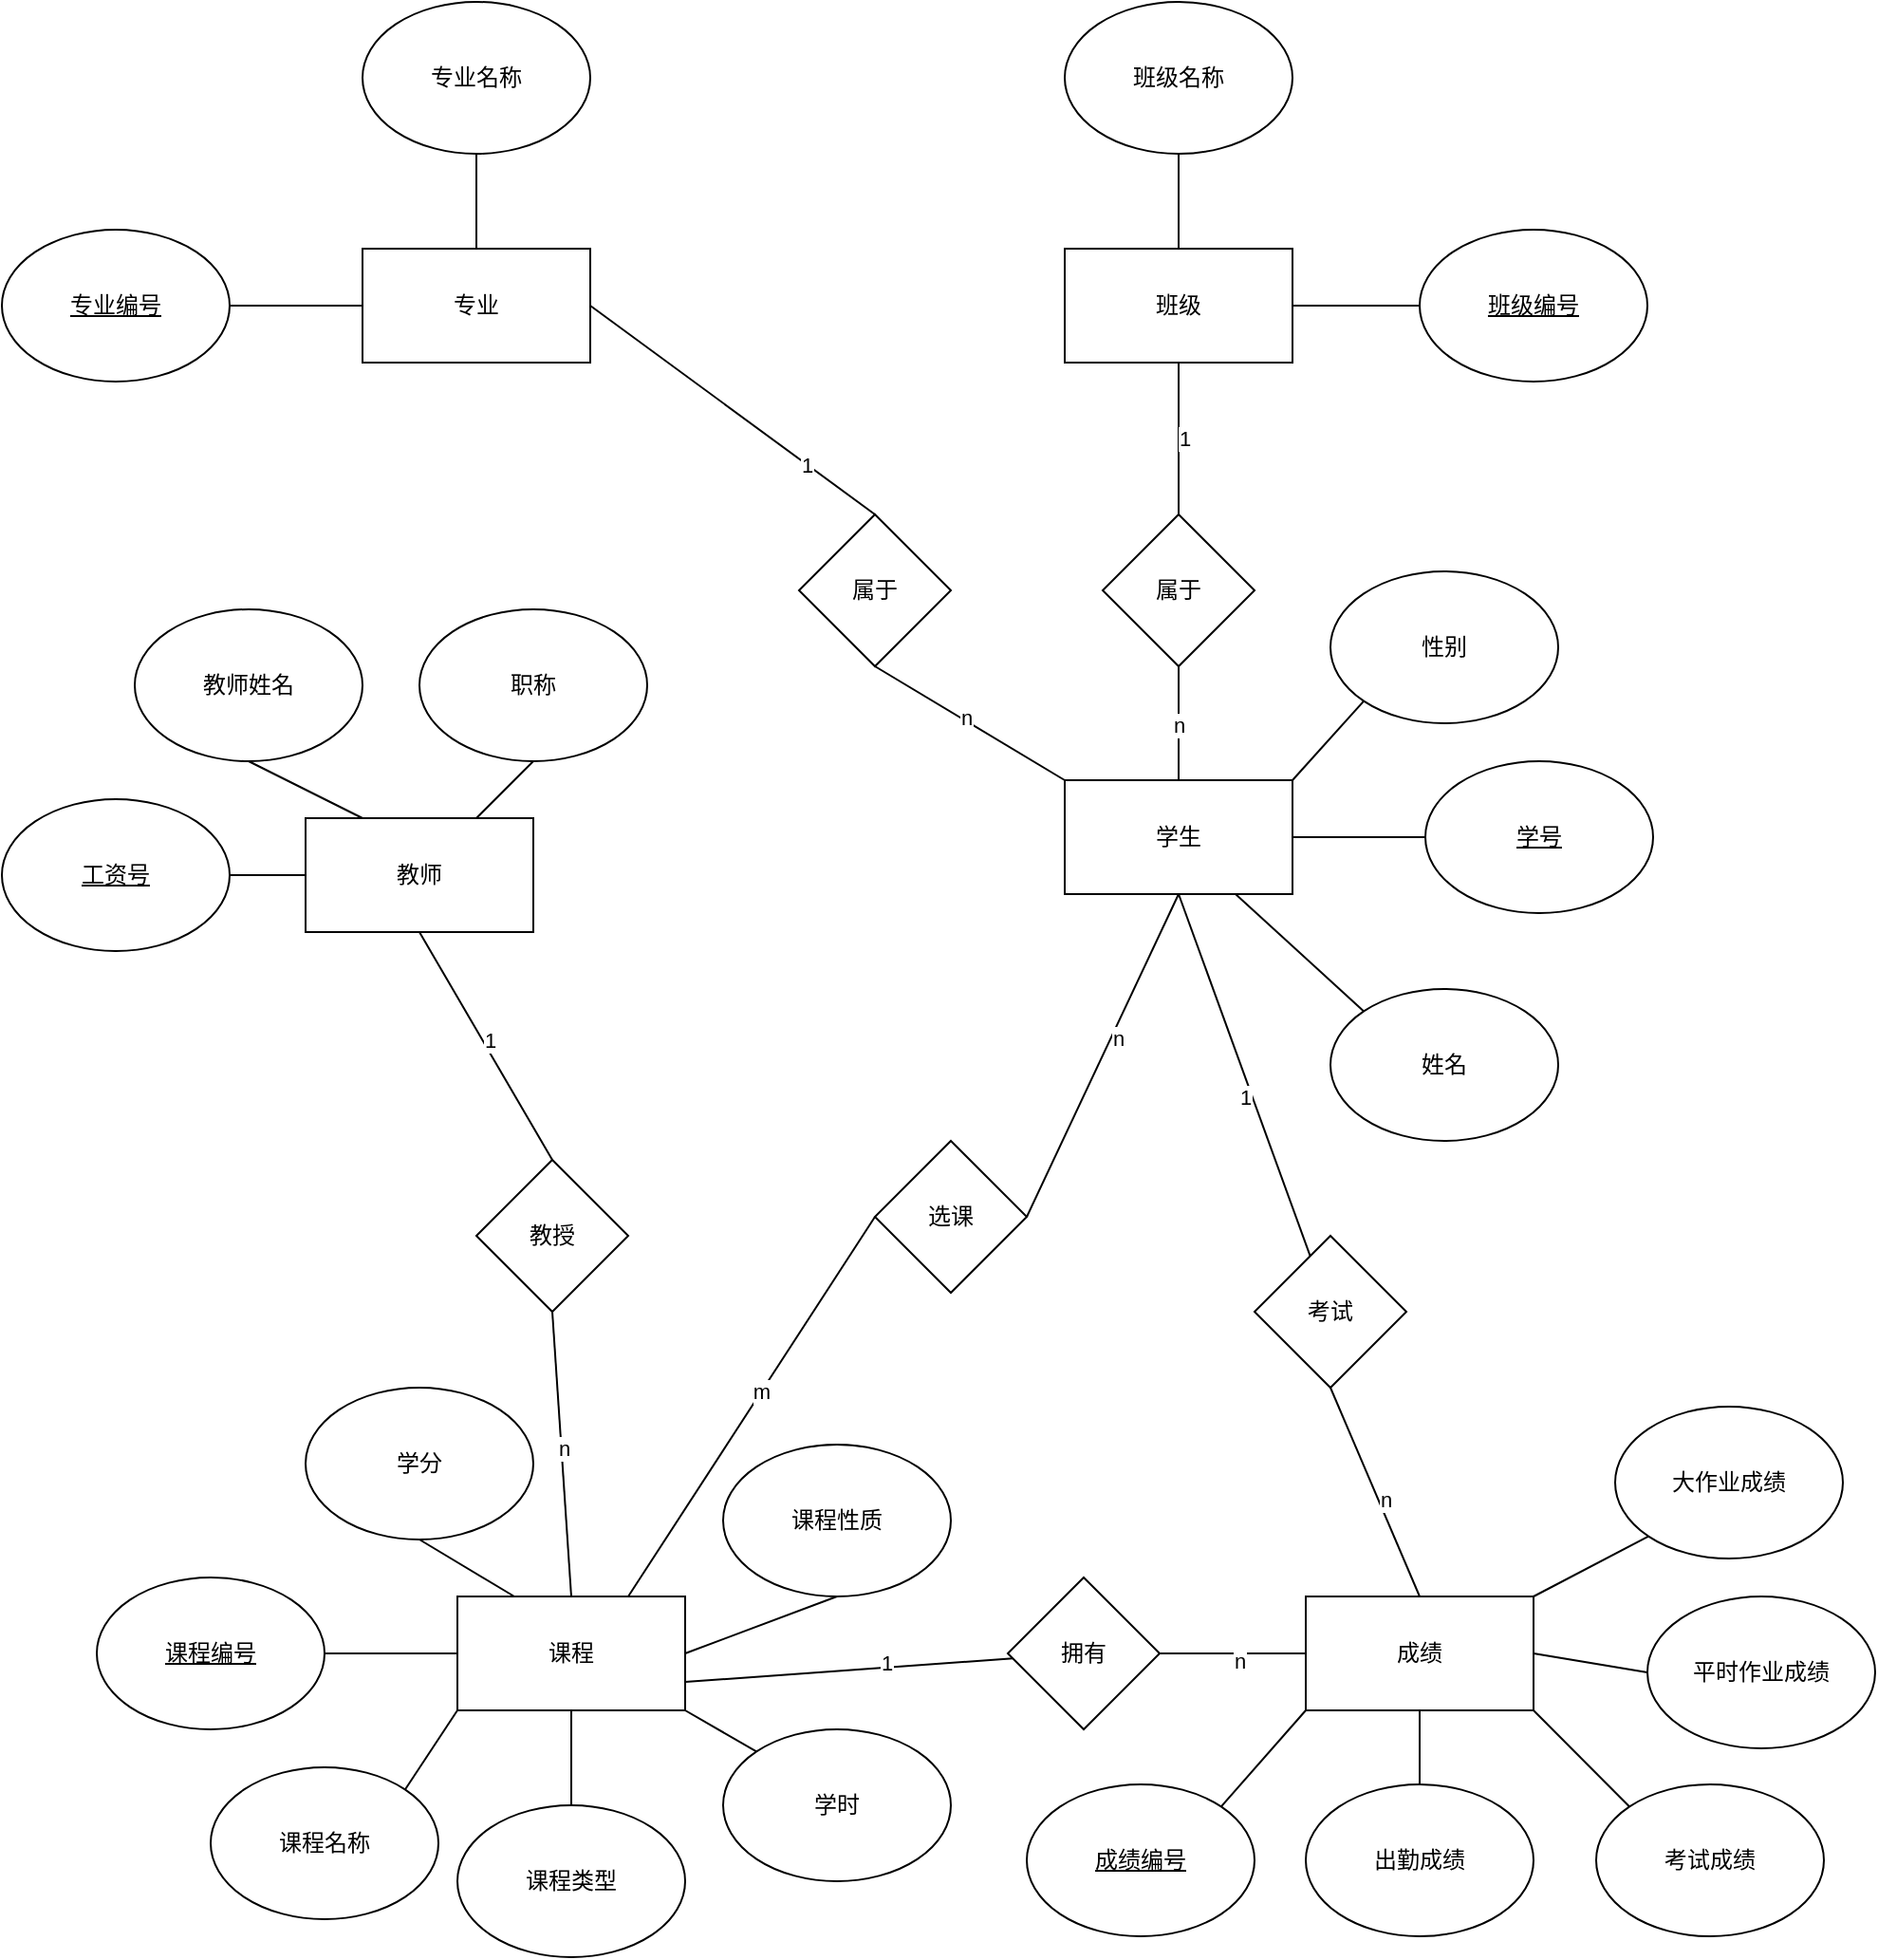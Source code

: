 <mxfile version="27.0.6">
  <diagram name="第 1 页" id="GvJR7VOXR4qqhAL0eQvn">
    <mxGraphModel dx="1688" dy="926" grid="1" gridSize="10" guides="1" tooltips="1" connect="1" arrows="1" fold="1" page="1" pageScale="1" pageWidth="827" pageHeight="1169" math="0" shadow="0">
      <root>
        <mxCell id="0" />
        <mxCell id="1" parent="0" />
        <mxCell id="7wuHAryeXYasHfljJOPp-5" style="rounded=0;orthogonalLoop=1;jettySize=auto;html=1;exitX=0;exitY=0.5;exitDx=0;exitDy=0;endArrow=none;startFill=0;" edge="1" parent="1" source="7wuHAryeXYasHfljJOPp-1" target="7wuHAryeXYasHfljJOPp-2">
          <mxGeometry relative="1" as="geometry" />
        </mxCell>
        <mxCell id="7wuHAryeXYasHfljJOPp-6" style="rounded=0;orthogonalLoop=1;jettySize=auto;html=1;exitX=0.75;exitY=0;exitDx=0;exitDy=0;entryX=0.5;entryY=1;entryDx=0;entryDy=0;endArrow=none;startFill=0;" edge="1" parent="1" source="7wuHAryeXYasHfljJOPp-1" target="7wuHAryeXYasHfljJOPp-4">
          <mxGeometry relative="1" as="geometry" />
        </mxCell>
        <mxCell id="7wuHAryeXYasHfljJOPp-7" style="rounded=0;orthogonalLoop=1;jettySize=auto;html=1;exitX=0.25;exitY=0;exitDx=0;exitDy=0;entryX=0.5;entryY=1;entryDx=0;entryDy=0;endArrow=none;startFill=0;" edge="1" parent="1" source="7wuHAryeXYasHfljJOPp-1" target="7wuHAryeXYasHfljJOPp-3">
          <mxGeometry relative="1" as="geometry" />
        </mxCell>
        <mxCell id="7wuHAryeXYasHfljJOPp-50" style="rounded=0;orthogonalLoop=1;jettySize=auto;html=1;exitX=0.5;exitY=1;exitDx=0;exitDy=0;entryX=0.5;entryY=0;entryDx=0;entryDy=0;endArrow=none;startFill=0;" edge="1" parent="1" source="7wuHAryeXYasHfljJOPp-1" target="7wuHAryeXYasHfljJOPp-49">
          <mxGeometry relative="1" as="geometry" />
        </mxCell>
        <mxCell id="7wuHAryeXYasHfljJOPp-52" value="1" style="edgeLabel;html=1;align=center;verticalAlign=middle;resizable=0;points=[];" vertex="1" connectable="0" parent="7wuHAryeXYasHfljJOPp-50">
          <mxGeometry x="-0.036" y="3" relative="1" as="geometry">
            <mxPoint as="offset" />
          </mxGeometry>
        </mxCell>
        <mxCell id="7wuHAryeXYasHfljJOPp-1" value="教师" style="rounded=0;whiteSpace=wrap;html=1;" vertex="1" parent="1">
          <mxGeometry x="180" y="580" width="120" height="60" as="geometry" />
        </mxCell>
        <mxCell id="7wuHAryeXYasHfljJOPp-2" value="工资号" style="ellipse;whiteSpace=wrap;html=1;fontStyle=4" vertex="1" parent="1">
          <mxGeometry x="20" y="570" width="120" height="80" as="geometry" />
        </mxCell>
        <mxCell id="7wuHAryeXYasHfljJOPp-3" value="教师姓名" style="ellipse;whiteSpace=wrap;html=1;" vertex="1" parent="1">
          <mxGeometry x="90" y="470" width="120" height="80" as="geometry" />
        </mxCell>
        <mxCell id="7wuHAryeXYasHfljJOPp-4" value="职称" style="ellipse;whiteSpace=wrap;html=1;" vertex="1" parent="1">
          <mxGeometry x="240" y="470" width="120" height="80" as="geometry" />
        </mxCell>
        <mxCell id="7wuHAryeXYasHfljJOPp-33" style="rounded=0;orthogonalLoop=1;jettySize=auto;html=1;exitX=1;exitY=0;exitDx=0;exitDy=0;entryX=0;entryY=1;entryDx=0;entryDy=0;endArrow=none;startFill=0;" edge="1" parent="1" source="7wuHAryeXYasHfljJOPp-8" target="7wuHAryeXYasHfljJOPp-11">
          <mxGeometry relative="1" as="geometry" />
        </mxCell>
        <mxCell id="7wuHAryeXYasHfljJOPp-34" style="rounded=0;orthogonalLoop=1;jettySize=auto;html=1;exitX=1;exitY=0.5;exitDx=0;exitDy=0;entryX=0;entryY=0.5;entryDx=0;entryDy=0;endArrow=none;startFill=0;" edge="1" parent="1" source="7wuHAryeXYasHfljJOPp-8" target="7wuHAryeXYasHfljJOPp-9">
          <mxGeometry relative="1" as="geometry" />
        </mxCell>
        <mxCell id="7wuHAryeXYasHfljJOPp-35" style="rounded=0;orthogonalLoop=1;jettySize=auto;html=1;exitX=0.75;exitY=1;exitDx=0;exitDy=0;entryX=0;entryY=0;entryDx=0;entryDy=0;endArrow=none;startFill=0;" edge="1" parent="1" source="7wuHAryeXYasHfljJOPp-8" target="7wuHAryeXYasHfljJOPp-10">
          <mxGeometry relative="1" as="geometry" />
        </mxCell>
        <mxCell id="7wuHAryeXYasHfljJOPp-64" style="rounded=0;orthogonalLoop=1;jettySize=auto;html=1;exitX=0.5;exitY=1;exitDx=0;exitDy=0;endArrow=none;startFill=0;" edge="1" parent="1" source="7wuHAryeXYasHfljJOPp-8" target="7wuHAryeXYasHfljJOPp-60">
          <mxGeometry relative="1" as="geometry" />
        </mxCell>
        <mxCell id="7wuHAryeXYasHfljJOPp-68" value="1" style="edgeLabel;html=1;align=center;verticalAlign=middle;resizable=0;points=[];" vertex="1" connectable="0" parent="7wuHAryeXYasHfljJOPp-64">
          <mxGeometry x="0.11" y="-4" relative="1" as="geometry">
            <mxPoint as="offset" />
          </mxGeometry>
        </mxCell>
        <mxCell id="7wuHAryeXYasHfljJOPp-8" value="学生" style="rounded=0;whiteSpace=wrap;html=1;" vertex="1" parent="1">
          <mxGeometry x="580" y="560" width="120" height="60" as="geometry" />
        </mxCell>
        <mxCell id="7wuHAryeXYasHfljJOPp-9" value="学号" style="ellipse;whiteSpace=wrap;html=1;fontStyle=4" vertex="1" parent="1">
          <mxGeometry x="770" y="550" width="120" height="80" as="geometry" />
        </mxCell>
        <mxCell id="7wuHAryeXYasHfljJOPp-10" value="姓名" style="ellipse;whiteSpace=wrap;html=1;" vertex="1" parent="1">
          <mxGeometry x="720" y="670" width="120" height="80" as="geometry" />
        </mxCell>
        <mxCell id="7wuHAryeXYasHfljJOPp-11" value="性别" style="ellipse;whiteSpace=wrap;html=1;" vertex="1" parent="1">
          <mxGeometry x="720" y="450" width="120" height="80" as="geometry" />
        </mxCell>
        <mxCell id="7wuHAryeXYasHfljJOPp-15" style="edgeStyle=orthogonalEdgeStyle;rounded=0;orthogonalLoop=1;jettySize=auto;html=1;exitX=0.5;exitY=0;exitDx=0;exitDy=0;entryX=0.5;entryY=1;entryDx=0;entryDy=0;endArrow=none;startFill=0;" edge="1" parent="1" source="7wuHAryeXYasHfljJOPp-12" target="7wuHAryeXYasHfljJOPp-14">
          <mxGeometry relative="1" as="geometry" />
        </mxCell>
        <mxCell id="7wuHAryeXYasHfljJOPp-16" style="edgeStyle=orthogonalEdgeStyle;rounded=0;orthogonalLoop=1;jettySize=auto;html=1;exitX=1;exitY=0.5;exitDx=0;exitDy=0;endArrow=none;startFill=0;" edge="1" parent="1" source="7wuHAryeXYasHfljJOPp-12" target="7wuHAryeXYasHfljJOPp-13">
          <mxGeometry relative="1" as="geometry" />
        </mxCell>
        <mxCell id="7wuHAryeXYasHfljJOPp-12" value="班级" style="rounded=0;whiteSpace=wrap;html=1;" vertex="1" parent="1">
          <mxGeometry x="580" y="280" width="120" height="60" as="geometry" />
        </mxCell>
        <mxCell id="7wuHAryeXYasHfljJOPp-13" value="班级编号" style="ellipse;whiteSpace=wrap;html=1;fontStyle=4" vertex="1" parent="1">
          <mxGeometry x="767" y="270" width="120" height="80" as="geometry" />
        </mxCell>
        <mxCell id="7wuHAryeXYasHfljJOPp-14" value="班级名称" style="ellipse;whiteSpace=wrap;html=1;" vertex="1" parent="1">
          <mxGeometry x="580" y="150" width="120" height="80" as="geometry" />
        </mxCell>
        <mxCell id="7wuHAryeXYasHfljJOPp-17" style="edgeStyle=orthogonalEdgeStyle;rounded=0;orthogonalLoop=1;jettySize=auto;html=1;exitX=0.5;exitY=0;exitDx=0;exitDy=0;entryX=0.5;entryY=1;entryDx=0;entryDy=0;endArrow=none;startFill=0;" edge="1" parent="1" source="7wuHAryeXYasHfljJOPp-19" target="7wuHAryeXYasHfljJOPp-21">
          <mxGeometry relative="1" as="geometry" />
        </mxCell>
        <mxCell id="7wuHAryeXYasHfljJOPp-22" style="edgeStyle=orthogonalEdgeStyle;rounded=0;orthogonalLoop=1;jettySize=auto;html=1;exitX=0;exitY=0.5;exitDx=0;exitDy=0;entryX=1;entryY=0.5;entryDx=0;entryDy=0;endArrow=none;startFill=0;" edge="1" parent="1" source="7wuHAryeXYasHfljJOPp-19" target="7wuHAryeXYasHfljJOPp-20">
          <mxGeometry relative="1" as="geometry" />
        </mxCell>
        <mxCell id="7wuHAryeXYasHfljJOPp-19" value="专业" style="rounded=0;whiteSpace=wrap;html=1;" vertex="1" parent="1">
          <mxGeometry x="210" y="280" width="120" height="60" as="geometry" />
        </mxCell>
        <mxCell id="7wuHAryeXYasHfljJOPp-20" value="专业编号" style="ellipse;whiteSpace=wrap;html=1;fontStyle=4" vertex="1" parent="1">
          <mxGeometry x="20" y="270" width="120" height="80" as="geometry" />
        </mxCell>
        <mxCell id="7wuHAryeXYasHfljJOPp-21" value="专业名称" style="ellipse;whiteSpace=wrap;html=1;" vertex="1" parent="1">
          <mxGeometry x="210" y="150" width="120" height="80" as="geometry" />
        </mxCell>
        <mxCell id="7wuHAryeXYasHfljJOPp-25" style="edgeStyle=orthogonalEdgeStyle;rounded=0;orthogonalLoop=1;jettySize=auto;html=1;exitX=0.5;exitY=0;exitDx=0;exitDy=0;entryX=0.5;entryY=1;entryDx=0;entryDy=0;endArrow=none;startFill=0;" edge="1" parent="1" source="7wuHAryeXYasHfljJOPp-23" target="7wuHAryeXYasHfljJOPp-12">
          <mxGeometry relative="1" as="geometry" />
        </mxCell>
        <mxCell id="7wuHAryeXYasHfljJOPp-27" value="1" style="edgeLabel;html=1;align=center;verticalAlign=middle;resizable=0;points=[];" vertex="1" connectable="0" parent="7wuHAryeXYasHfljJOPp-25">
          <mxGeometry x="0.018" y="-3" relative="1" as="geometry">
            <mxPoint as="offset" />
          </mxGeometry>
        </mxCell>
        <mxCell id="7wuHAryeXYasHfljJOPp-23" value="属于" style="rhombus;whiteSpace=wrap;html=1;" vertex="1" parent="1">
          <mxGeometry x="600" y="420" width="80" height="80" as="geometry" />
        </mxCell>
        <mxCell id="7wuHAryeXYasHfljJOPp-24" style="edgeStyle=orthogonalEdgeStyle;rounded=0;orthogonalLoop=1;jettySize=auto;html=1;exitX=0.5;exitY=0;exitDx=0;exitDy=0;entryX=0.5;entryY=1;entryDx=0;entryDy=0;endArrow=none;startFill=0;" edge="1" parent="1" source="7wuHAryeXYasHfljJOPp-8" target="7wuHAryeXYasHfljJOPp-23">
          <mxGeometry relative="1" as="geometry">
            <mxPoint x="640" y="520" as="targetPoint" />
          </mxGeometry>
        </mxCell>
        <mxCell id="7wuHAryeXYasHfljJOPp-26" value="n" style="edgeLabel;html=1;align=center;verticalAlign=middle;resizable=0;points=[];" vertex="1" connectable="0" parent="7wuHAryeXYasHfljJOPp-24">
          <mxGeometry x="-0.035" relative="1" as="geometry">
            <mxPoint as="offset" />
          </mxGeometry>
        </mxCell>
        <mxCell id="7wuHAryeXYasHfljJOPp-29" style="rounded=0;orthogonalLoop=1;jettySize=auto;html=1;exitX=0.5;exitY=1;exitDx=0;exitDy=0;entryX=0;entryY=0;entryDx=0;entryDy=0;endArrow=none;startFill=0;" edge="1" parent="1" source="7wuHAryeXYasHfljJOPp-28" target="7wuHAryeXYasHfljJOPp-8">
          <mxGeometry relative="1" as="geometry" />
        </mxCell>
        <mxCell id="7wuHAryeXYasHfljJOPp-32" value="n" style="edgeLabel;html=1;align=center;verticalAlign=middle;resizable=0;points=[];" vertex="1" connectable="0" parent="7wuHAryeXYasHfljJOPp-29">
          <mxGeometry x="-0.058" y="2" relative="1" as="geometry">
            <mxPoint as="offset" />
          </mxGeometry>
        </mxCell>
        <mxCell id="7wuHAryeXYasHfljJOPp-30" style="rounded=0;orthogonalLoop=1;jettySize=auto;html=1;exitX=0.5;exitY=0;exitDx=0;exitDy=0;entryX=1;entryY=0.5;entryDx=0;entryDy=0;endArrow=none;startFill=0;" edge="1" parent="1" source="7wuHAryeXYasHfljJOPp-28" target="7wuHAryeXYasHfljJOPp-19">
          <mxGeometry relative="1" as="geometry" />
        </mxCell>
        <mxCell id="7wuHAryeXYasHfljJOPp-31" value="1" style="edgeLabel;html=1;align=center;verticalAlign=middle;resizable=0;points=[];" vertex="1" connectable="0" parent="7wuHAryeXYasHfljJOPp-30">
          <mxGeometry x="-0.524" relative="1" as="geometry">
            <mxPoint as="offset" />
          </mxGeometry>
        </mxCell>
        <mxCell id="7wuHAryeXYasHfljJOPp-28" value="属于" style="rhombus;whiteSpace=wrap;html=1;" vertex="1" parent="1">
          <mxGeometry x="440" y="420" width="80" height="80" as="geometry" />
        </mxCell>
        <mxCell id="7wuHAryeXYasHfljJOPp-43" style="rounded=0;orthogonalLoop=1;jettySize=auto;html=1;exitX=0.5;exitY=1;exitDx=0;exitDy=0;entryX=0.5;entryY=0;entryDx=0;entryDy=0;endArrow=none;startFill=0;" edge="1" parent="1" source="7wuHAryeXYasHfljJOPp-36" target="7wuHAryeXYasHfljJOPp-39">
          <mxGeometry relative="1" as="geometry" />
        </mxCell>
        <mxCell id="7wuHAryeXYasHfljJOPp-44" style="rounded=0;orthogonalLoop=1;jettySize=auto;html=1;exitX=1;exitY=1;exitDx=0;exitDy=0;entryX=0;entryY=0;entryDx=0;entryDy=0;endArrow=none;startFill=0;" edge="1" parent="1" source="7wuHAryeXYasHfljJOPp-36" target="7wuHAryeXYasHfljJOPp-40">
          <mxGeometry relative="1" as="geometry" />
        </mxCell>
        <mxCell id="7wuHAryeXYasHfljJOPp-45" style="rounded=0;orthogonalLoop=1;jettySize=auto;html=1;exitX=0.25;exitY=0;exitDx=0;exitDy=0;entryX=0.5;entryY=1;entryDx=0;entryDy=0;endArrow=none;startFill=0;" edge="1" parent="1" source="7wuHAryeXYasHfljJOPp-36" target="7wuHAryeXYasHfljJOPp-41">
          <mxGeometry relative="1" as="geometry" />
        </mxCell>
        <mxCell id="7wuHAryeXYasHfljJOPp-46" style="rounded=0;orthogonalLoop=1;jettySize=auto;html=1;exitX=0;exitY=0.5;exitDx=0;exitDy=0;entryX=1;entryY=0.5;entryDx=0;entryDy=0;endArrow=none;startFill=0;" edge="1" parent="1" source="7wuHAryeXYasHfljJOPp-36" target="7wuHAryeXYasHfljJOPp-37">
          <mxGeometry relative="1" as="geometry" />
        </mxCell>
        <mxCell id="7wuHAryeXYasHfljJOPp-47" style="rounded=0;orthogonalLoop=1;jettySize=auto;html=1;exitX=0;exitY=1;exitDx=0;exitDy=0;entryX=1;entryY=0;entryDx=0;entryDy=0;endArrow=none;startFill=0;" edge="1" parent="1" source="7wuHAryeXYasHfljJOPp-36" target="7wuHAryeXYasHfljJOPp-38">
          <mxGeometry relative="1" as="geometry" />
        </mxCell>
        <mxCell id="7wuHAryeXYasHfljJOPp-48" style="rounded=0;orthogonalLoop=1;jettySize=auto;html=1;exitX=1;exitY=0.5;exitDx=0;exitDy=0;entryX=0.5;entryY=1;entryDx=0;entryDy=0;endArrow=none;startFill=0;" edge="1" parent="1" source="7wuHAryeXYasHfljJOPp-36" target="7wuHAryeXYasHfljJOPp-42">
          <mxGeometry relative="1" as="geometry" />
        </mxCell>
        <mxCell id="7wuHAryeXYasHfljJOPp-55" style="rounded=0;orthogonalLoop=1;jettySize=auto;html=1;exitX=0.75;exitY=0;exitDx=0;exitDy=0;entryX=0;entryY=0.5;entryDx=0;entryDy=0;endArrow=none;startFill=0;" edge="1" parent="1" source="7wuHAryeXYasHfljJOPp-36" target="7wuHAryeXYasHfljJOPp-54">
          <mxGeometry relative="1" as="geometry" />
        </mxCell>
        <mxCell id="7wuHAryeXYasHfljJOPp-57" value="m" style="edgeLabel;html=1;align=center;verticalAlign=middle;resizable=0;points=[];" vertex="1" connectable="0" parent="7wuHAryeXYasHfljJOPp-55">
          <mxGeometry x="0.082" y="1" relative="1" as="geometry">
            <mxPoint as="offset" />
          </mxGeometry>
        </mxCell>
        <mxCell id="7wuHAryeXYasHfljJOPp-62" style="rounded=0;orthogonalLoop=1;jettySize=auto;html=1;exitX=1;exitY=0.75;exitDx=0;exitDy=0;endArrow=none;startFill=0;" edge="1" parent="1" source="7wuHAryeXYasHfljJOPp-36" target="7wuHAryeXYasHfljJOPp-61">
          <mxGeometry relative="1" as="geometry" />
        </mxCell>
        <mxCell id="7wuHAryeXYasHfljJOPp-66" value="1" style="edgeLabel;html=1;align=center;verticalAlign=middle;resizable=0;points=[];" vertex="1" connectable="0" parent="7wuHAryeXYasHfljJOPp-62">
          <mxGeometry x="0.223" y="3" relative="1" as="geometry">
            <mxPoint as="offset" />
          </mxGeometry>
        </mxCell>
        <mxCell id="7wuHAryeXYasHfljJOPp-36" value="课程" style="rounded=0;whiteSpace=wrap;html=1;" vertex="1" parent="1">
          <mxGeometry x="260" y="990" width="120" height="60" as="geometry" />
        </mxCell>
        <mxCell id="7wuHAryeXYasHfljJOPp-37" value="课程编号" style="ellipse;whiteSpace=wrap;html=1;fontStyle=4" vertex="1" parent="1">
          <mxGeometry x="70" y="980" width="120" height="80" as="geometry" />
        </mxCell>
        <mxCell id="7wuHAryeXYasHfljJOPp-38" value="课程名称" style="ellipse;whiteSpace=wrap;html=1;fontStyle=0" vertex="1" parent="1">
          <mxGeometry x="130" y="1080" width="120" height="80" as="geometry" />
        </mxCell>
        <mxCell id="7wuHAryeXYasHfljJOPp-39" value="课程类型" style="ellipse;whiteSpace=wrap;html=1;fontStyle=0" vertex="1" parent="1">
          <mxGeometry x="260" y="1100" width="120" height="80" as="geometry" />
        </mxCell>
        <mxCell id="7wuHAryeXYasHfljJOPp-40" value="学时" style="ellipse;whiteSpace=wrap;html=1;fontStyle=0" vertex="1" parent="1">
          <mxGeometry x="400" y="1060" width="120" height="80" as="geometry" />
        </mxCell>
        <mxCell id="7wuHAryeXYasHfljJOPp-41" value="学分" style="ellipse;whiteSpace=wrap;html=1;fontStyle=0" vertex="1" parent="1">
          <mxGeometry x="180" y="880" width="120" height="80" as="geometry" />
        </mxCell>
        <mxCell id="7wuHAryeXYasHfljJOPp-42" value="课程性质" style="ellipse;whiteSpace=wrap;html=1;fontStyle=0" vertex="1" parent="1">
          <mxGeometry x="400" y="910" width="120" height="80" as="geometry" />
        </mxCell>
        <mxCell id="7wuHAryeXYasHfljJOPp-51" style="rounded=0;orthogonalLoop=1;jettySize=auto;html=1;exitX=0.5;exitY=1;exitDx=0;exitDy=0;entryX=0.5;entryY=0;entryDx=0;entryDy=0;endArrow=none;startFill=0;" edge="1" parent="1" source="7wuHAryeXYasHfljJOPp-49" target="7wuHAryeXYasHfljJOPp-36">
          <mxGeometry relative="1" as="geometry" />
        </mxCell>
        <mxCell id="7wuHAryeXYasHfljJOPp-53" value="n" style="edgeLabel;html=1;align=center;verticalAlign=middle;resizable=0;points=[];" vertex="1" connectable="0" parent="7wuHAryeXYasHfljJOPp-51">
          <mxGeometry x="-0.041" y="1" relative="1" as="geometry">
            <mxPoint as="offset" />
          </mxGeometry>
        </mxCell>
        <mxCell id="7wuHAryeXYasHfljJOPp-49" value="教授" style="rhombus;whiteSpace=wrap;html=1;" vertex="1" parent="1">
          <mxGeometry x="270" y="760" width="80" height="80" as="geometry" />
        </mxCell>
        <mxCell id="7wuHAryeXYasHfljJOPp-56" style="rounded=0;orthogonalLoop=1;jettySize=auto;html=1;exitX=1;exitY=0.5;exitDx=0;exitDy=0;entryX=0.5;entryY=1;entryDx=0;entryDy=0;endArrow=none;startFill=0;" edge="1" parent="1" source="7wuHAryeXYasHfljJOPp-54" target="7wuHAryeXYasHfljJOPp-8">
          <mxGeometry relative="1" as="geometry" />
        </mxCell>
        <mxCell id="7wuHAryeXYasHfljJOPp-58" value="n" style="edgeLabel;html=1;align=center;verticalAlign=middle;resizable=0;points=[];" vertex="1" connectable="0" parent="7wuHAryeXYasHfljJOPp-56">
          <mxGeometry x="0.128" y="-3" relative="1" as="geometry">
            <mxPoint as="offset" />
          </mxGeometry>
        </mxCell>
        <mxCell id="7wuHAryeXYasHfljJOPp-54" value="选课" style="rhombus;whiteSpace=wrap;html=1;" vertex="1" parent="1">
          <mxGeometry x="480" y="750" width="80" height="80" as="geometry" />
        </mxCell>
        <mxCell id="7wuHAryeXYasHfljJOPp-75" style="rounded=0;orthogonalLoop=1;jettySize=auto;html=1;exitX=0;exitY=1;exitDx=0;exitDy=0;entryX=1;entryY=0;entryDx=0;entryDy=0;endArrow=none;startFill=0;" edge="1" parent="1" source="7wuHAryeXYasHfljJOPp-59" target="7wuHAryeXYasHfljJOPp-70">
          <mxGeometry relative="1" as="geometry" />
        </mxCell>
        <mxCell id="7wuHAryeXYasHfljJOPp-76" style="rounded=0;orthogonalLoop=1;jettySize=auto;html=1;exitX=0.5;exitY=1;exitDx=0;exitDy=0;endArrow=none;startFill=0;" edge="1" parent="1" source="7wuHAryeXYasHfljJOPp-59" target="7wuHAryeXYasHfljJOPp-71">
          <mxGeometry relative="1" as="geometry" />
        </mxCell>
        <mxCell id="7wuHAryeXYasHfljJOPp-77" style="rounded=0;orthogonalLoop=1;jettySize=auto;html=1;exitX=1;exitY=1;exitDx=0;exitDy=0;entryX=0;entryY=0;entryDx=0;entryDy=0;endArrow=none;startFill=0;" edge="1" parent="1" source="7wuHAryeXYasHfljJOPp-59" target="7wuHAryeXYasHfljJOPp-74">
          <mxGeometry relative="1" as="geometry" />
        </mxCell>
        <mxCell id="7wuHAryeXYasHfljJOPp-78" style="rounded=0;orthogonalLoop=1;jettySize=auto;html=1;exitX=1;exitY=0.5;exitDx=0;exitDy=0;entryX=0;entryY=0.5;entryDx=0;entryDy=0;endArrow=none;startFill=0;" edge="1" parent="1" source="7wuHAryeXYasHfljJOPp-59" target="7wuHAryeXYasHfljJOPp-72">
          <mxGeometry relative="1" as="geometry">
            <mxPoint x="880" y="1019.833" as="targetPoint" />
          </mxGeometry>
        </mxCell>
        <mxCell id="7wuHAryeXYasHfljJOPp-79" style="rounded=0;orthogonalLoop=1;jettySize=auto;html=1;exitX=1;exitY=0;exitDx=0;exitDy=0;entryX=0;entryY=1;entryDx=0;entryDy=0;endArrow=none;startFill=0;" edge="1" parent="1" source="7wuHAryeXYasHfljJOPp-59" target="7wuHAryeXYasHfljJOPp-73">
          <mxGeometry relative="1" as="geometry" />
        </mxCell>
        <mxCell id="7wuHAryeXYasHfljJOPp-59" value="成绩" style="rounded=0;whiteSpace=wrap;html=1;" vertex="1" parent="1">
          <mxGeometry x="707" y="990" width="120" height="60" as="geometry" />
        </mxCell>
        <mxCell id="7wuHAryeXYasHfljJOPp-65" style="rounded=0;orthogonalLoop=1;jettySize=auto;html=1;exitX=0.5;exitY=1;exitDx=0;exitDy=0;entryX=0.5;entryY=0;entryDx=0;entryDy=0;endArrow=none;startFill=0;" edge="1" parent="1" source="7wuHAryeXYasHfljJOPp-60" target="7wuHAryeXYasHfljJOPp-59">
          <mxGeometry relative="1" as="geometry" />
        </mxCell>
        <mxCell id="7wuHAryeXYasHfljJOPp-69" value="n" style="edgeLabel;html=1;align=center;verticalAlign=middle;resizable=0;points=[];" vertex="1" connectable="0" parent="7wuHAryeXYasHfljJOPp-65">
          <mxGeometry x="0.088" y="2" relative="1" as="geometry">
            <mxPoint x="1" as="offset" />
          </mxGeometry>
        </mxCell>
        <mxCell id="7wuHAryeXYasHfljJOPp-60" value="考试" style="rhombus;whiteSpace=wrap;html=1;" vertex="1" parent="1">
          <mxGeometry x="680" y="800" width="80" height="80" as="geometry" />
        </mxCell>
        <mxCell id="7wuHAryeXYasHfljJOPp-63" style="rounded=0;orthogonalLoop=1;jettySize=auto;html=1;exitX=1;exitY=0.5;exitDx=0;exitDy=0;entryX=0;entryY=0.5;entryDx=0;entryDy=0;endArrow=none;startFill=0;" edge="1" parent="1" source="7wuHAryeXYasHfljJOPp-61" target="7wuHAryeXYasHfljJOPp-59">
          <mxGeometry relative="1" as="geometry" />
        </mxCell>
        <mxCell id="7wuHAryeXYasHfljJOPp-67" value="n" style="edgeLabel;html=1;align=center;verticalAlign=middle;resizable=0;points=[];" vertex="1" connectable="0" parent="7wuHAryeXYasHfljJOPp-63">
          <mxGeometry x="0.073" y="-4" relative="1" as="geometry">
            <mxPoint as="offset" />
          </mxGeometry>
        </mxCell>
        <mxCell id="7wuHAryeXYasHfljJOPp-61" value="拥有" style="rhombus;whiteSpace=wrap;html=1;" vertex="1" parent="1">
          <mxGeometry x="550" y="980" width="80" height="80" as="geometry" />
        </mxCell>
        <mxCell id="7wuHAryeXYasHfljJOPp-70" value="成绩编号" style="ellipse;whiteSpace=wrap;html=1;fontStyle=4" vertex="1" parent="1">
          <mxGeometry x="560" y="1089" width="120" height="80" as="geometry" />
        </mxCell>
        <mxCell id="7wuHAryeXYasHfljJOPp-71" value="出勤成绩" style="ellipse;whiteSpace=wrap;html=1;fontStyle=0" vertex="1" parent="1">
          <mxGeometry x="707" y="1089" width="120" height="80" as="geometry" />
        </mxCell>
        <mxCell id="7wuHAryeXYasHfljJOPp-72" value="平时作业成绩&lt;span style=&quot;color: rgba(0, 0, 0, 0); font-family: monospace; font-size: 0px; text-align: start; text-wrap-mode: nowrap;&quot;&gt;%3CmxGraphModel%3E%3Croot%3E%3CmxCell%20id%3D%220%22%2F%3E%3CmxCell%20id%3D%221%22%20parent%3D%220%22%2F%3E%3CmxCell%20id%3D%222%22%20value%3D%22%E6%88%90%E7%BB%A9%E7%BC%96%E5%8F%B7%22%20style%3D%22ellipse%3BwhiteSpace%3Dwrap%3Bhtml%3D1%3BfontStyle%3D4%22%20vertex%3D%221%22%20parent%3D%221%22%3E%3CmxGeometry%20x%3D%22610%22%20y%3D%221080%22%20width%3D%22120%22%20height%3D%2280%22%20as%3D%22geometry%22%2F%3E%3C%2FmxCell%3E%3C%2Froot%3E%3C%2FmxGraphModel%3E&lt;/span&gt;" style="ellipse;whiteSpace=wrap;html=1;fontStyle=0" vertex="1" parent="1">
          <mxGeometry x="887" y="990" width="120" height="80" as="geometry" />
        </mxCell>
        <mxCell id="7wuHAryeXYasHfljJOPp-73" value="大作业成绩" style="ellipse;whiteSpace=wrap;html=1;fontStyle=0" vertex="1" parent="1">
          <mxGeometry x="870" y="890" width="120" height="80" as="geometry" />
        </mxCell>
        <mxCell id="7wuHAryeXYasHfljJOPp-74" value="考试成绩" style="ellipse;whiteSpace=wrap;html=1;fontStyle=0" vertex="1" parent="1">
          <mxGeometry x="860" y="1089" width="120" height="80" as="geometry" />
        </mxCell>
      </root>
    </mxGraphModel>
  </diagram>
</mxfile>
